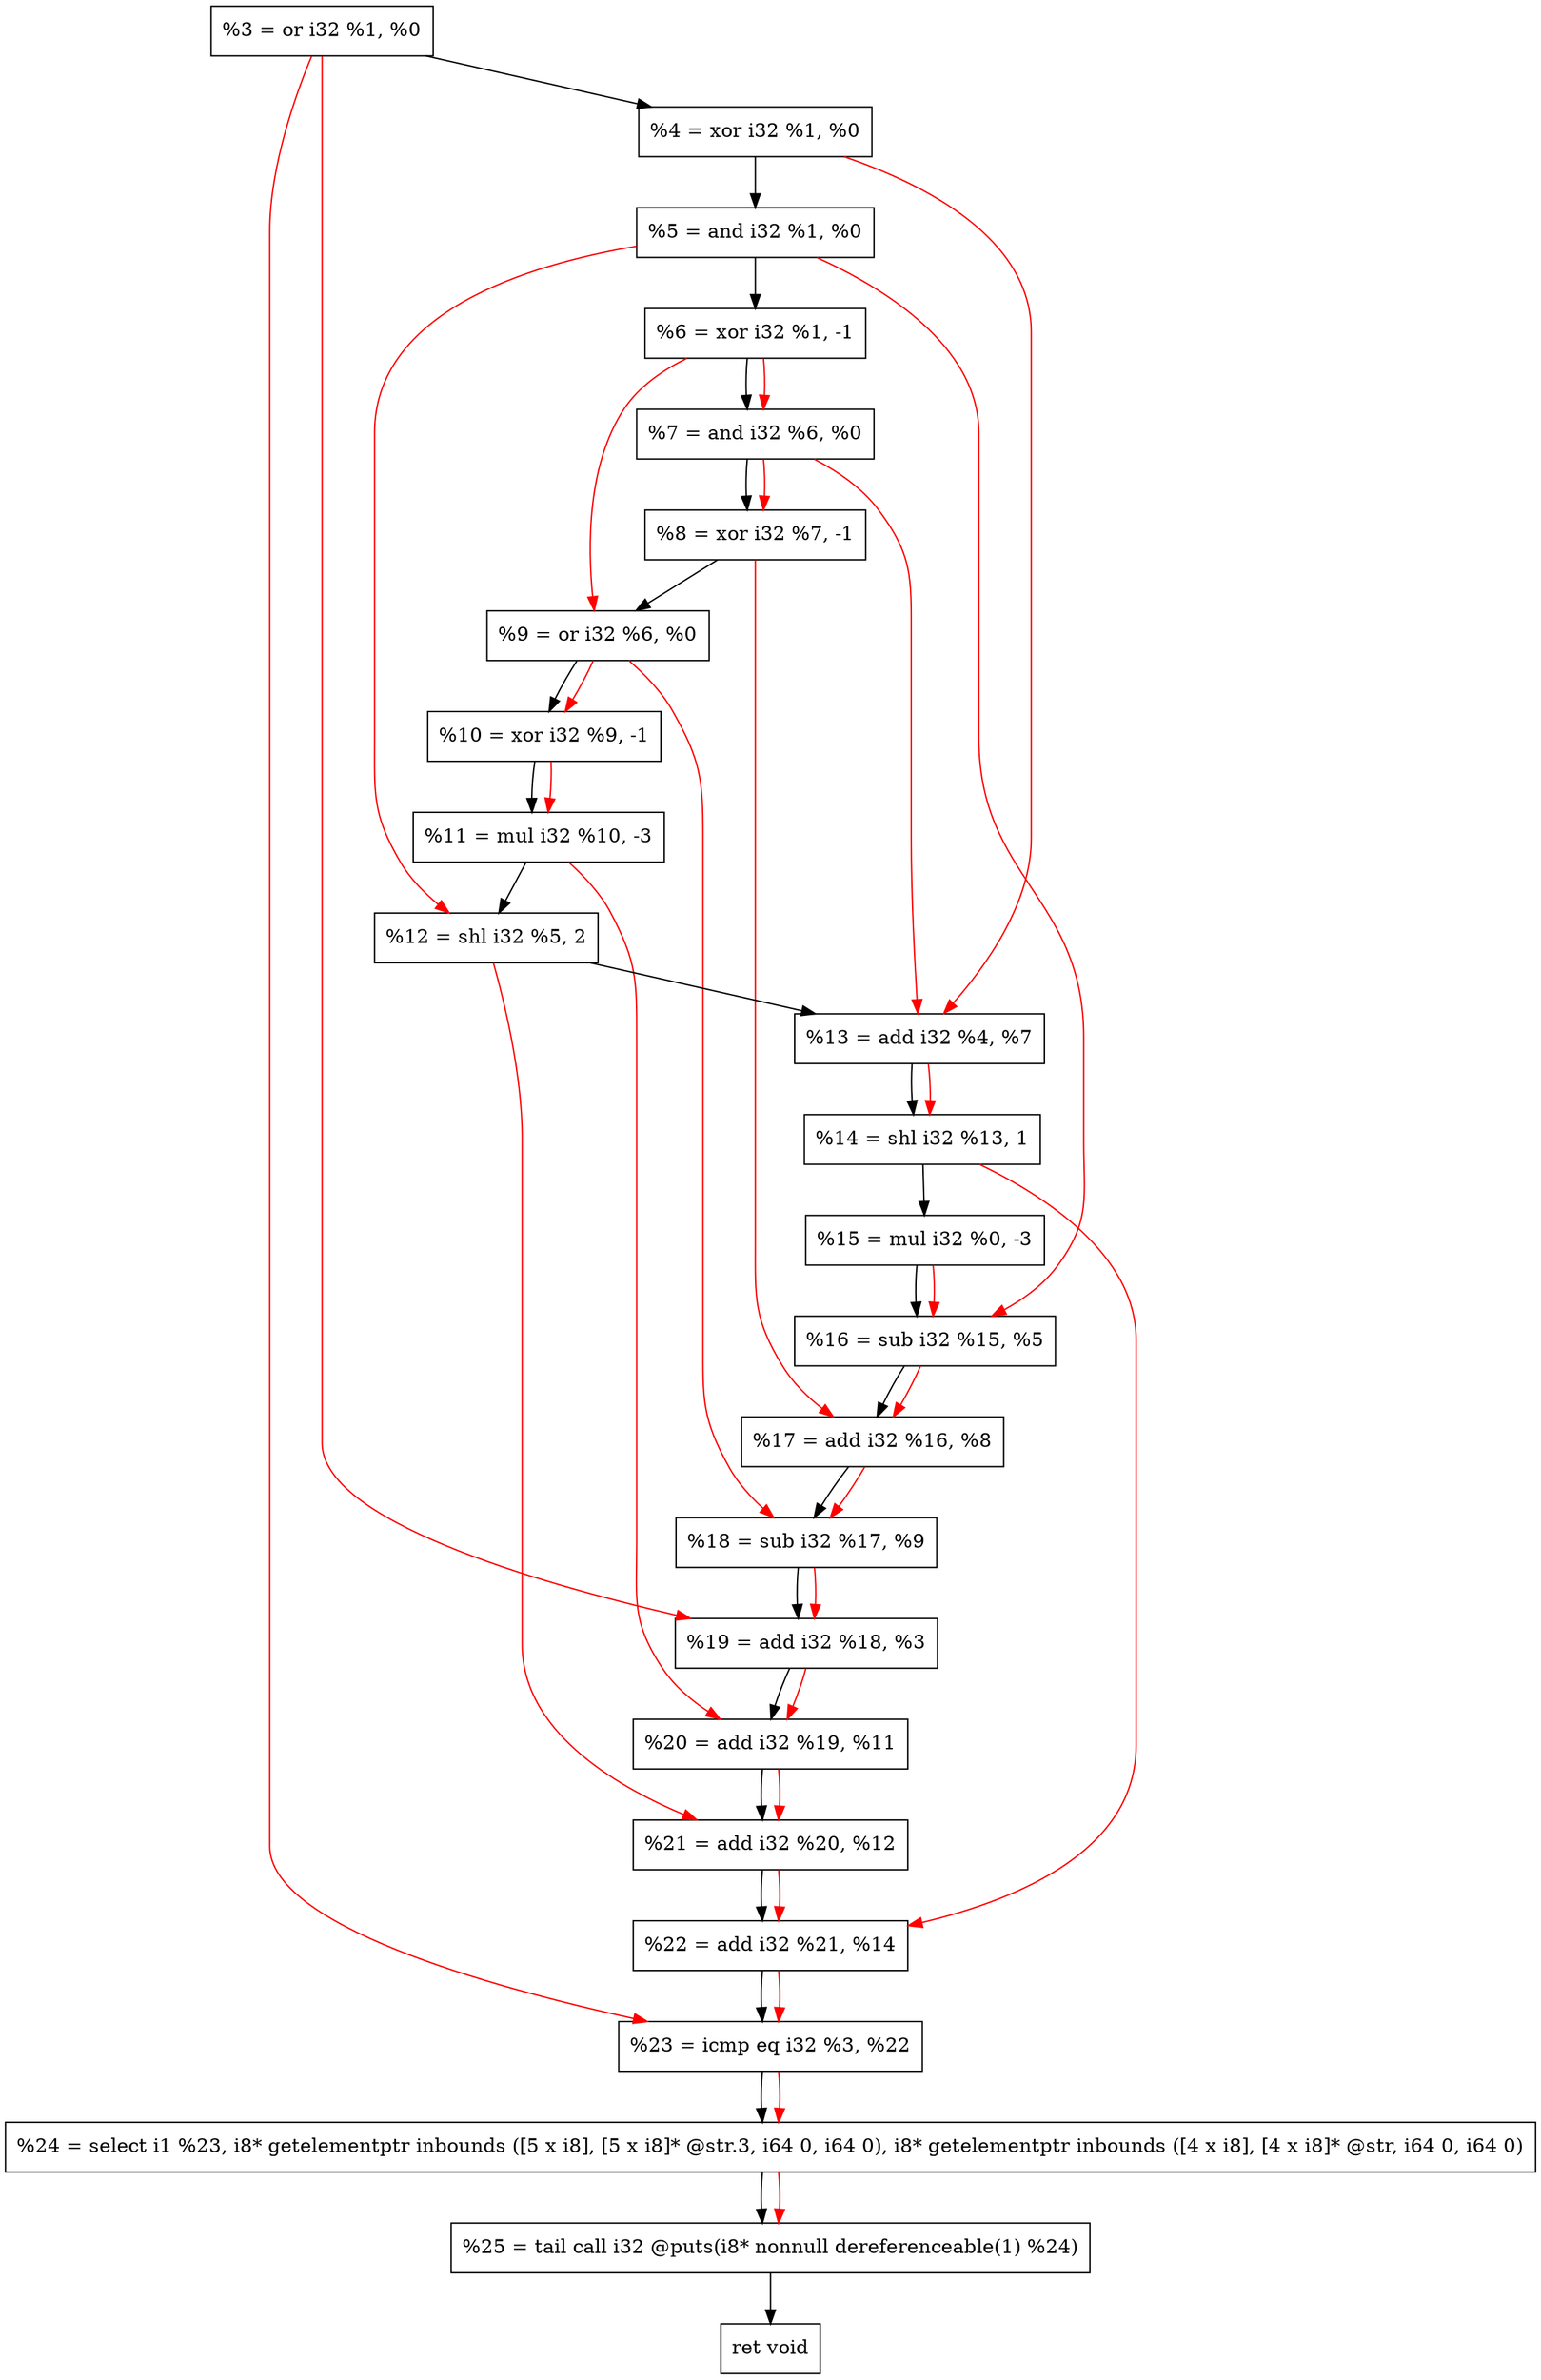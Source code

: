 digraph "DFG for'crackme' function" {
	Node0x18554a0[shape=record, label="  %3 = or i32 %1, %0"];
	Node0x1855510[shape=record, label="  %4 = xor i32 %1, %0"];
	Node0x18555d0[shape=record, label="  %5 = and i32 %1, %0"];
	Node0x1855c50[shape=record, label="  %6 = xor i32 %1, -1"];
	Node0x1855cc0[shape=record, label="  %7 = and i32 %6, %0"];
	Node0x1855d30[shape=record, label="  %8 = xor i32 %7, -1"];
	Node0x1855da0[shape=record, label="  %9 = or i32 %6, %0"];
	Node0x1855e10[shape=record, label="  %10 = xor i32 %9, -1"];
	Node0x1855eb0[shape=record, label="  %11 = mul i32 %10, -3"];
	Node0x1855f50[shape=record, label="  %12 = shl i32 %5, 2"];
	Node0x1855fc0[shape=record, label="  %13 = add i32 %4, %7"];
	Node0x1856060[shape=record, label="  %14 = shl i32 %13, 1"];
	Node0x18560d0[shape=record, label="  %15 = mul i32 %0, -3"];
	Node0x1856140[shape=record, label="  %16 = sub i32 %15, %5"];
	Node0x18561b0[shape=record, label="  %17 = add i32 %16, %8"];
	Node0x1856220[shape=record, label="  %18 = sub i32 %17, %9"];
	Node0x1856290[shape=record, label="  %19 = add i32 %18, %3"];
	Node0x1856300[shape=record, label="  %20 = add i32 %19, %11"];
	Node0x1856370[shape=record, label="  %21 = add i32 %20, %12"];
	Node0x18563e0[shape=record, label="  %22 = add i32 %21, %14"];
	Node0x1856450[shape=record, label="  %23 = icmp eq i32 %3, %22"];
	Node0x17f6268[shape=record, label="  %24 = select i1 %23, i8* getelementptr inbounds ([5 x i8], [5 x i8]* @str.3, i64 0, i64 0), i8* getelementptr inbounds ([4 x i8], [4 x i8]* @str, i64 0, i64 0)"];
	Node0x18568f0[shape=record, label="  %25 = tail call i32 @puts(i8* nonnull dereferenceable(1) %24)"];
	Node0x1856940[shape=record, label="  ret void"];
	Node0x18554a0 -> Node0x1855510;
	Node0x1855510 -> Node0x18555d0;
	Node0x18555d0 -> Node0x1855c50;
	Node0x1855c50 -> Node0x1855cc0;
	Node0x1855cc0 -> Node0x1855d30;
	Node0x1855d30 -> Node0x1855da0;
	Node0x1855da0 -> Node0x1855e10;
	Node0x1855e10 -> Node0x1855eb0;
	Node0x1855eb0 -> Node0x1855f50;
	Node0x1855f50 -> Node0x1855fc0;
	Node0x1855fc0 -> Node0x1856060;
	Node0x1856060 -> Node0x18560d0;
	Node0x18560d0 -> Node0x1856140;
	Node0x1856140 -> Node0x18561b0;
	Node0x18561b0 -> Node0x1856220;
	Node0x1856220 -> Node0x1856290;
	Node0x1856290 -> Node0x1856300;
	Node0x1856300 -> Node0x1856370;
	Node0x1856370 -> Node0x18563e0;
	Node0x18563e0 -> Node0x1856450;
	Node0x1856450 -> Node0x17f6268;
	Node0x17f6268 -> Node0x18568f0;
	Node0x18568f0 -> Node0x1856940;
edge [color=red]
	Node0x1855c50 -> Node0x1855cc0;
	Node0x1855cc0 -> Node0x1855d30;
	Node0x1855c50 -> Node0x1855da0;
	Node0x1855da0 -> Node0x1855e10;
	Node0x1855e10 -> Node0x1855eb0;
	Node0x18555d0 -> Node0x1855f50;
	Node0x1855510 -> Node0x1855fc0;
	Node0x1855cc0 -> Node0x1855fc0;
	Node0x1855fc0 -> Node0x1856060;
	Node0x18560d0 -> Node0x1856140;
	Node0x18555d0 -> Node0x1856140;
	Node0x1856140 -> Node0x18561b0;
	Node0x1855d30 -> Node0x18561b0;
	Node0x18561b0 -> Node0x1856220;
	Node0x1855da0 -> Node0x1856220;
	Node0x1856220 -> Node0x1856290;
	Node0x18554a0 -> Node0x1856290;
	Node0x1856290 -> Node0x1856300;
	Node0x1855eb0 -> Node0x1856300;
	Node0x1856300 -> Node0x1856370;
	Node0x1855f50 -> Node0x1856370;
	Node0x1856370 -> Node0x18563e0;
	Node0x1856060 -> Node0x18563e0;
	Node0x18554a0 -> Node0x1856450;
	Node0x18563e0 -> Node0x1856450;
	Node0x1856450 -> Node0x17f6268;
	Node0x17f6268 -> Node0x18568f0;
}
